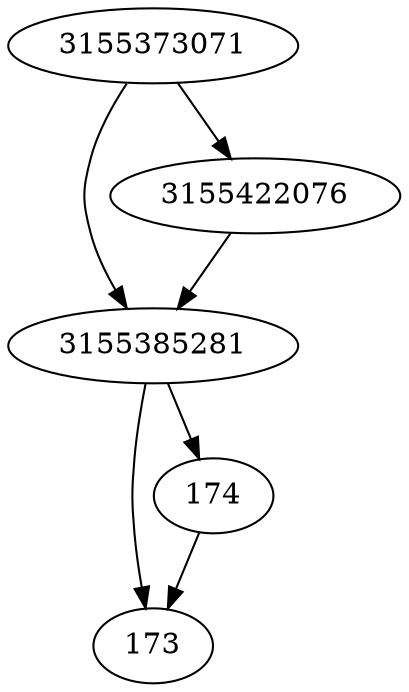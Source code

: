 strict digraph  {
3155385281;
173;
174;
3155373071;
3155422076;
3155385281 -> 173;
3155385281 -> 174;
174 -> 173;
3155373071 -> 3155385281;
3155373071 -> 3155422076;
3155422076 -> 3155385281;
}
